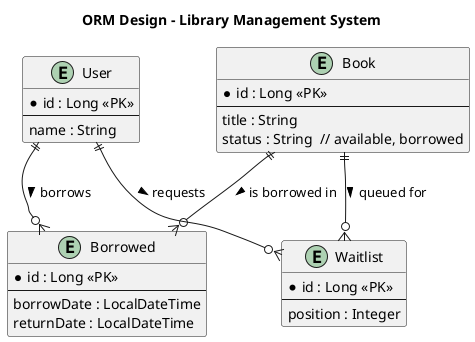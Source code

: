 @startuml
title ORM Design - Library Management System

entity "User" as User {
  * id : Long <<PK>>
  --
  name : String
}

entity "Book" as Book {
  * id : Long <<PK>>
  --
  title : String
  status : String  // available, borrowed
}

entity "Borrowed" as Borrowed {
  * id : Long <<PK>>
  --
  borrowDate : LocalDateTime
  returnDate : LocalDateTime
}

entity "Waitlist" as Waitlist {
  * id : Long <<PK>>
  --
  position : Integer
}

' --- Relationships ---
User ||--o{ Borrowed : borrows >
Book ||--o{ Borrowed : is borrowed in >
User ||--o{ Waitlist : requests >
Book ||--o{ Waitlist : queued for >

@enduml
